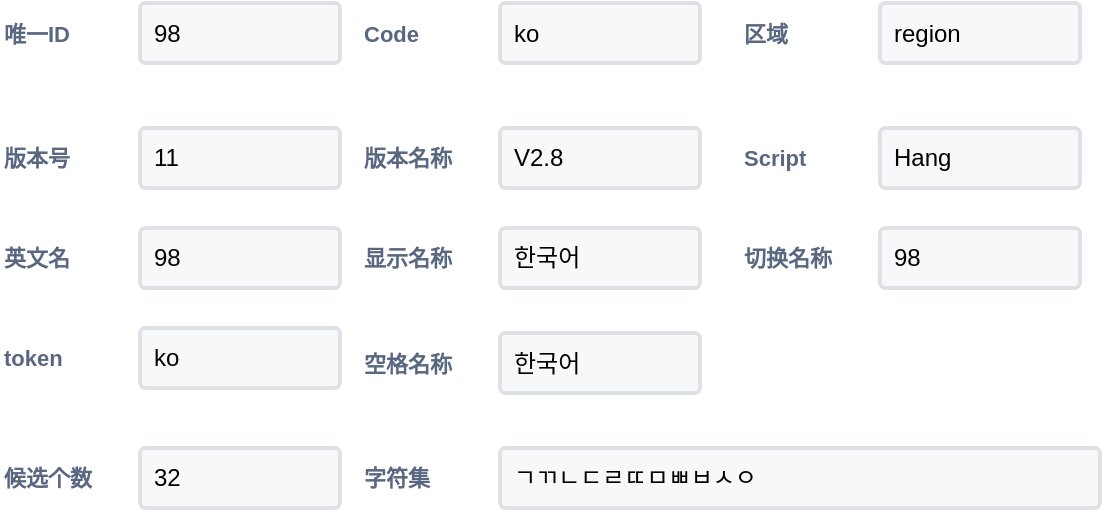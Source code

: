 <mxfile version="12.3.2" type="github" pages="1">
  <diagram id="9MN-6Ym-kLOUf6tvWToS" name="第 1 页">
    <mxGraphModel dx="1038" dy="572" grid="1" gridSize="10" guides="1" tooltips="1" connect="1" arrows="1" fold="1" page="1" pageScale="1" pageWidth="2339" pageHeight="3300" math="0" shadow="0">
      <root>
        <mxCell id="0"/>
        <mxCell id="1" parent="0"/>
        <mxCell id="dzB3Clg9ve9drLu7Sz4O-17" value="唯一ID" style="fillColor=none;strokeColor=none;html=1;fontSize=11;fontStyle=0;align=left;fontColor=#596780;fontStyle=1;fontSize=11" vertex="1" parent="1">
          <mxGeometry x="50" y="332.5" width="60" height="20" as="geometry"/>
        </mxCell>
        <mxCell id="dzB3Clg9ve9drLu7Sz4O-18" value="98" style="rounded=1;arcSize=9;fillColor=#F7F8F9;align=left;spacingLeft=5;strokeColor=#DEE1E6;html=1;strokeWidth=2;fontSize=12" vertex="1" parent="1">
          <mxGeometry x="120" y="327.5" width="100" height="30" as="geometry"/>
        </mxCell>
        <mxCell id="dzB3Clg9ve9drLu7Sz4O-19" value="Code" style="fillColor=none;strokeColor=none;html=1;fontSize=11;fontStyle=0;align=left;fontColor=#596780;fontStyle=1;fontSize=11" vertex="1" parent="1">
          <mxGeometry x="230" y="332.5" width="60" height="20" as="geometry"/>
        </mxCell>
        <mxCell id="dzB3Clg9ve9drLu7Sz4O-20" value="ko" style="rounded=1;arcSize=9;fillColor=#F7F8F9;align=left;spacingLeft=5;strokeColor=#DEE1E6;html=1;strokeWidth=2;fontSize=12" vertex="1" parent="1">
          <mxGeometry x="300" y="327.5" width="100" height="30" as="geometry"/>
        </mxCell>
        <mxCell id="dzB3Clg9ve9drLu7Sz4O-21" value="区域" style="fillColor=none;strokeColor=none;html=1;fontSize=11;fontStyle=0;align=left;fontColor=#596780;fontStyle=1;fontSize=11" vertex="1" parent="1">
          <mxGeometry x="420" y="332.5" width="60" height="20" as="geometry"/>
        </mxCell>
        <mxCell id="dzB3Clg9ve9drLu7Sz4O-22" value="region" style="rounded=1;arcSize=9;fillColor=#F7F8F9;align=left;spacingLeft=5;strokeColor=#DEE1E6;html=1;strokeWidth=2;fontSize=12" vertex="1" parent="1">
          <mxGeometry x="490" y="327.5" width="100" height="30" as="geometry"/>
        </mxCell>
        <mxCell id="dzB3Clg9ve9drLu7Sz4O-23" value="版本号" style="fillColor=none;strokeColor=none;html=1;fontSize=11;fontStyle=0;align=left;fontColor=#596780;fontStyle=1;fontSize=11" vertex="1" parent="1">
          <mxGeometry x="50" y="395" width="60" height="20" as="geometry"/>
        </mxCell>
        <mxCell id="dzB3Clg9ve9drLu7Sz4O-24" value="11" style="rounded=1;arcSize=9;fillColor=#F7F8F9;align=left;spacingLeft=5;strokeColor=#DEE1E6;html=1;strokeWidth=2;fontSize=12" vertex="1" parent="1">
          <mxGeometry x="120" y="390" width="100" height="30" as="geometry"/>
        </mxCell>
        <mxCell id="dzB3Clg9ve9drLu7Sz4O-25" value="版本名称" style="fillColor=none;strokeColor=none;html=1;fontSize=11;fontStyle=0;align=left;fontColor=#596780;fontStyle=1;fontSize=11" vertex="1" parent="1">
          <mxGeometry x="230" y="395" width="60" height="20" as="geometry"/>
        </mxCell>
        <mxCell id="dzB3Clg9ve9drLu7Sz4O-26" value="V2.8" style="rounded=1;arcSize=9;fillColor=#F7F8F9;align=left;spacingLeft=5;strokeColor=#DEE1E6;html=1;strokeWidth=2;fontSize=12" vertex="1" parent="1">
          <mxGeometry x="300" y="390" width="100" height="30" as="geometry"/>
        </mxCell>
        <mxCell id="dzB3Clg9ve9drLu7Sz4O-27" value="Script" style="fillColor=none;strokeColor=none;html=1;fontSize=11;fontStyle=0;align=left;fontColor=#596780;fontStyle=1;fontSize=11" vertex="1" parent="1">
          <mxGeometry x="420" y="395" width="60" height="20" as="geometry"/>
        </mxCell>
        <mxCell id="dzB3Clg9ve9drLu7Sz4O-28" value="Hang" style="rounded=1;arcSize=9;fillColor=#F7F8F9;align=left;spacingLeft=5;strokeColor=#DEE1E6;html=1;strokeWidth=2;fontSize=12" vertex="1" parent="1">
          <mxGeometry x="490" y="390" width="100" height="30" as="geometry"/>
        </mxCell>
        <mxCell id="dzB3Clg9ve9drLu7Sz4O-29" value="英文名" style="fillColor=none;strokeColor=none;html=1;fontSize=11;fontStyle=0;align=left;fontColor=#596780;fontStyle=1;fontSize=11" vertex="1" parent="1">
          <mxGeometry x="50" y="445" width="60" height="20" as="geometry"/>
        </mxCell>
        <mxCell id="dzB3Clg9ve9drLu7Sz4O-30" value="98" style="rounded=1;arcSize=9;fillColor=#F7F8F9;align=left;spacingLeft=5;strokeColor=#DEE1E6;html=1;strokeWidth=2;fontSize=12" vertex="1" parent="1">
          <mxGeometry x="120" y="440" width="100" height="30" as="geometry"/>
        </mxCell>
        <mxCell id="dzB3Clg9ve9drLu7Sz4O-31" value="显示名称" style="fillColor=none;strokeColor=none;html=1;fontSize=11;fontStyle=0;align=left;fontColor=#596780;fontStyle=1;fontSize=11" vertex="1" parent="1">
          <mxGeometry x="230" y="445" width="60" height="20" as="geometry"/>
        </mxCell>
        <mxCell id="dzB3Clg9ve9drLu7Sz4O-32" value="한국어" style="rounded=1;arcSize=9;fillColor=#F7F8F9;align=left;spacingLeft=5;strokeColor=#DEE1E6;html=1;strokeWidth=2;fontSize=12" vertex="1" parent="1">
          <mxGeometry x="300" y="440" width="100" height="30" as="geometry"/>
        </mxCell>
        <mxCell id="dzB3Clg9ve9drLu7Sz4O-33" value="切换名称" style="fillColor=none;strokeColor=none;html=1;fontSize=11;fontStyle=0;align=left;fontColor=#596780;fontStyle=1;fontSize=11" vertex="1" parent="1">
          <mxGeometry x="420" y="445" width="60" height="20" as="geometry"/>
        </mxCell>
        <mxCell id="dzB3Clg9ve9drLu7Sz4O-34" value="98" style="rounded=1;arcSize=9;fillColor=#F7F8F9;align=left;spacingLeft=5;strokeColor=#DEE1E6;html=1;strokeWidth=2;fontSize=12" vertex="1" parent="1">
          <mxGeometry x="490" y="440" width="100" height="30" as="geometry"/>
        </mxCell>
        <mxCell id="dzB3Clg9ve9drLu7Sz4O-35" value="token" style="fillColor=none;strokeColor=none;html=1;fontSize=11;fontStyle=0;align=left;fontColor=#596780;fontStyle=1;fontSize=11" vertex="1" parent="1">
          <mxGeometry x="50" y="495" width="60" height="20" as="geometry"/>
        </mxCell>
        <mxCell id="dzB3Clg9ve9drLu7Sz4O-36" value="ko" style="rounded=1;arcSize=9;fillColor=#F7F8F9;align=left;spacingLeft=5;strokeColor=#DEE1E6;html=1;strokeWidth=2;fontSize=12" vertex="1" parent="1">
          <mxGeometry x="120" y="490" width="100" height="30" as="geometry"/>
        </mxCell>
        <mxCell id="dzB3Clg9ve9drLu7Sz4O-37" value="候选个数" style="fillColor=none;strokeColor=none;html=1;fontSize=11;fontStyle=0;align=left;fontColor=#596780;fontStyle=1;fontSize=11" vertex="1" parent="1">
          <mxGeometry x="50" y="555" width="60" height="20" as="geometry"/>
        </mxCell>
        <mxCell id="dzB3Clg9ve9drLu7Sz4O-38" value="32" style="rounded=1;arcSize=9;fillColor=#F7F8F9;align=left;spacingLeft=5;strokeColor=#DEE1E6;html=1;strokeWidth=2;fontSize=12" vertex="1" parent="1">
          <mxGeometry x="120" y="550" width="100" height="30" as="geometry"/>
        </mxCell>
        <mxCell id="dzB3Clg9ve9drLu7Sz4O-39" value="字符集" style="fillColor=none;strokeColor=none;html=1;fontSize=11;fontStyle=0;align=left;fontColor=#596780;fontStyle=1;fontSize=11" vertex="1" parent="1">
          <mxGeometry x="230" y="555" width="60" height="20" as="geometry"/>
        </mxCell>
        <mxCell id="dzB3Clg9ve9drLu7Sz4O-40" value="ㄱㄲㄴㄷㄹㄸㅁㅃㅂㅅㅇ" style="rounded=1;arcSize=9;fillColor=#F7F8F9;align=left;spacingLeft=5;strokeColor=#DEE1E6;html=1;strokeWidth=2;fontSize=12" vertex="1" parent="1">
          <mxGeometry x="300" y="550" width="300" height="30" as="geometry"/>
        </mxCell>
        <mxCell id="dzB3Clg9ve9drLu7Sz4O-43" value="空格名称" style="fillColor=none;strokeColor=none;html=1;fontSize=11;fontStyle=0;align=left;fontColor=#596780;fontStyle=1;fontSize=11" vertex="1" parent="1">
          <mxGeometry x="230" y="497.5" width="60" height="20" as="geometry"/>
        </mxCell>
        <mxCell id="dzB3Clg9ve9drLu7Sz4O-44" value="한국어" style="rounded=1;arcSize=9;fillColor=#F7F8F9;align=left;spacingLeft=5;strokeColor=#DEE1E6;html=1;strokeWidth=2;fontSize=12" vertex="1" parent="1">
          <mxGeometry x="300" y="492.5" width="100" height="30" as="geometry"/>
        </mxCell>
      </root>
    </mxGraphModel>
  </diagram>
</mxfile>

